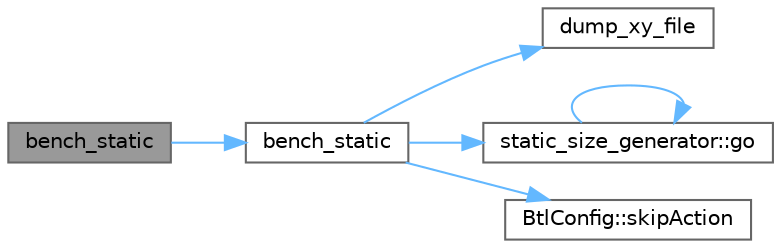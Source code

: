 digraph "bench_static"
{
 // LATEX_PDF_SIZE
  bgcolor="transparent";
  edge [fontname=Helvetica,fontsize=10,labelfontname=Helvetica,labelfontsize=10];
  node [fontname=Helvetica,fontsize=10,shape=box,height=0.2,width=0.4];
  rankdir="LR";
  Node1 [id="Node000001",label="bench_static",height=0.2,width=0.4,color="gray40", fillcolor="grey60", style="filled", fontcolor="black",tooltip=" "];
  Node1 -> Node2 [id="edge6_Node000001_Node000002",color="steelblue1",style="solid",tooltip=" "];
  Node2 [id="Node000002",label="bench_static",height=0.2,width=0.4,color="grey40", fillcolor="white", style="filled",URL="$bench__static_8hh.html#a47bddd2b514260f4e819dc459ba078c3",tooltip=" "];
  Node2 -> Node3 [id="edge7_Node000002_Node000003",color="steelblue1",style="solid",tooltip=" "];
  Node3 [id="Node000003",label="dump_xy_file",height=0.2,width=0.4,color="grey40", fillcolor="white", style="filled",URL="$xy__file_8hh.html#aa2d17b18e811bd37cc63b75d78fbad02",tooltip=" "];
  Node2 -> Node4 [id="edge8_Node000002_Node000004",color="steelblue1",style="solid",tooltip=" "];
  Node4 [id="Node000004",label="static_size_generator::go",height=0.2,width=0.4,color="grey40", fillcolor="white", style="filled",URL="$structstatic__size__generator.html#a320325ca497fcbb648da06fe427f4214",tooltip=" "];
  Node4 -> Node4 [id="edge9_Node000004_Node000004",color="steelblue1",style="solid",tooltip=" "];
  Node2 -> Node5 [id="edge10_Node000002_Node000005",color="steelblue1",style="solid",tooltip=" "];
  Node5 [id="Node000005",label="BtlConfig::skipAction",height=0.2,width=0.4,color="grey40", fillcolor="white", style="filled",URL="$class_btl_config.html#aa1184fa46feaaf4b78ee67142966b869",tooltip=" "];
}
